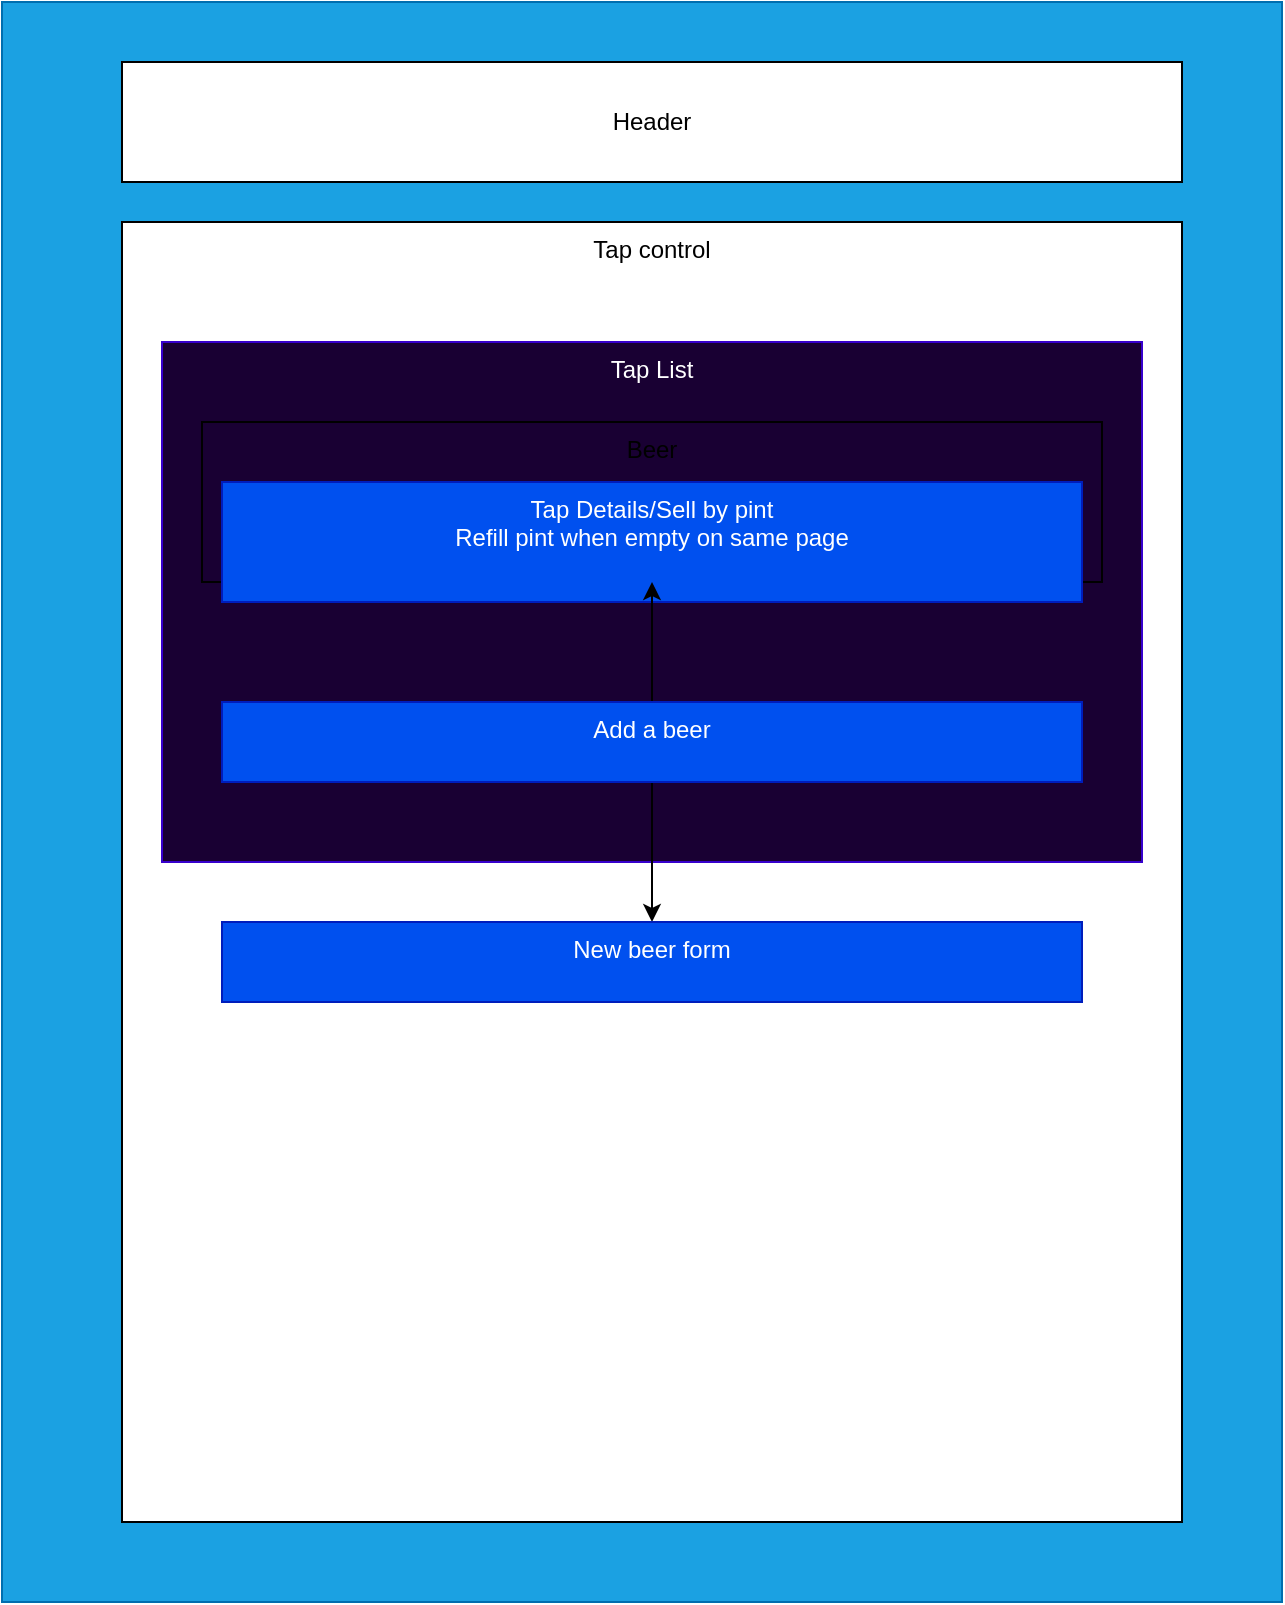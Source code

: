 <mxfile>
    <diagram id="GmdeU1M09zs935_5wNmE" name="Page-1">
        <mxGraphModel dx="1228" dy="958" grid="1" gridSize="10" guides="1" tooltips="1" connect="1" arrows="1" fold="1" page="1" pageScale="1" pageWidth="850" pageHeight="1100" math="0" shadow="0">
            <root>
                <mxCell id="0"/>
                <mxCell id="1" parent="0"/>
                <mxCell id="2" value="" style="rounded=0;whiteSpace=wrap;html=1;fillColor=#1ba1e2;strokeColor=#006EAF;fontColor=#ffffff;" parent="1" vertex="1">
                    <mxGeometry x="90" y="40" width="640" height="800" as="geometry"/>
                </mxCell>
                <mxCell id="3" value="Header&lt;br&gt;" style="rounded=0;whiteSpace=wrap;html=1;" parent="1" vertex="1">
                    <mxGeometry x="150" y="70" width="530" height="60" as="geometry"/>
                </mxCell>
                <mxCell id="4" value="Tap control" style="rounded=0;whiteSpace=wrap;html=1;verticalAlign=top;" parent="1" vertex="1">
                    <mxGeometry x="150" y="150" width="530" height="650" as="geometry"/>
                </mxCell>
                <mxCell id="5" value="Tap List&lt;br&gt;" style="rounded=0;whiteSpace=wrap;html=1;verticalAlign=top;strokeColor=#3700CC;fontColor=#ffffff;fillColor=#190033;" parent="1" vertex="1">
                    <mxGeometry x="170" y="210" width="490" height="260" as="geometry"/>
                </mxCell>
                <mxCell id="6" value="Beer" style="rounded=0;whiteSpace=wrap;html=1;fillColor=#190033;verticalAlign=top;" parent="1" vertex="1">
                    <mxGeometry x="190" y="250" width="450" height="80" as="geometry"/>
                </mxCell>
                <mxCell id="7" value="Tap Details/Sell by pint&lt;br&gt;Refill pint when empty on same page" style="rounded=0;whiteSpace=wrap;html=1;fillColor=#0050ef;verticalAlign=top;strokeColor=#001DBC;fontColor=#ffffff;" parent="1" vertex="1">
                    <mxGeometry x="200" y="280" width="430" height="60" as="geometry"/>
                </mxCell>
                <mxCell id="10" style="edgeStyle=none;html=1;" parent="1" source="9" target="6" edge="1">
                    <mxGeometry relative="1" as="geometry"/>
                </mxCell>
                <mxCell id="14" style="edgeStyle=none;html=1;exitX=0.5;exitY=1;exitDx=0;exitDy=0;" parent="1" source="9" target="12" edge="1">
                    <mxGeometry relative="1" as="geometry"/>
                </mxCell>
                <mxCell id="9" value="Add a beer&lt;br&gt;" style="rounded=0;whiteSpace=wrap;html=1;fillColor=#0050ef;verticalAlign=top;strokeColor=#001DBC;fontColor=#ffffff;" parent="1" vertex="1">
                    <mxGeometry x="200" y="390" width="430" height="40" as="geometry"/>
                </mxCell>
                <mxCell id="12" value="New beer form&lt;br&gt;" style="rounded=0;whiteSpace=wrap;html=1;fillColor=#0050ef;verticalAlign=top;strokeColor=#001DBC;fontColor=#ffffff;" parent="1" vertex="1">
                    <mxGeometry x="200" y="500" width="430" height="40" as="geometry"/>
                </mxCell>
            </root>
        </mxGraphModel>
    </diagram>
</mxfile>